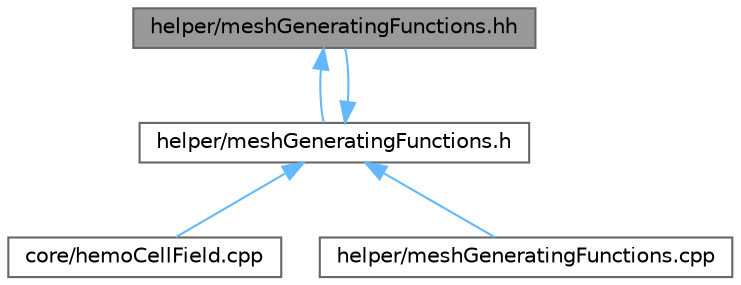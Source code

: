 digraph "helper/meshGeneratingFunctions.hh"
{
 // LATEX_PDF_SIZE
  bgcolor="transparent";
  edge [fontname=Helvetica,fontsize=10,labelfontname=Helvetica,labelfontsize=10];
  node [fontname=Helvetica,fontsize=10,shape=box,height=0.2,width=0.4];
  Node1 [id="Node000001",label="helper/meshGeneratingFunctions.hh",height=0.2,width=0.4,color="gray40", fillcolor="grey60", style="filled", fontcolor="black",tooltip=" "];
  Node1 -> Node2 [id="edge1_Node000001_Node000002",dir="back",color="steelblue1",style="solid",tooltip=" "];
  Node2 [id="Node000002",label="helper/meshGeneratingFunctions.h",height=0.2,width=0.4,color="grey40", fillcolor="white", style="filled",URL="$meshGeneratingFunctions_8h.html",tooltip=" "];
  Node2 -> Node3 [id="edge2_Node000002_Node000003",dir="back",color="steelblue1",style="solid",tooltip=" "];
  Node3 [id="Node000003",label="core/hemoCellField.cpp",height=0.2,width=0.4,color="grey40", fillcolor="white", style="filled",URL="$hemoCellField_8cpp.html",tooltip=" "];
  Node2 -> Node4 [id="edge3_Node000002_Node000004",dir="back",color="steelblue1",style="solid",tooltip=" "];
  Node4 [id="Node000004",label="helper/meshGeneratingFunctions.cpp",height=0.2,width=0.4,color="grey40", fillcolor="white", style="filled",URL="$meshGeneratingFunctions_8cpp.html",tooltip=" "];
  Node2 -> Node1 [id="edge4_Node000002_Node000001",dir="back",color="steelblue1",style="solid",tooltip=" "];
}
